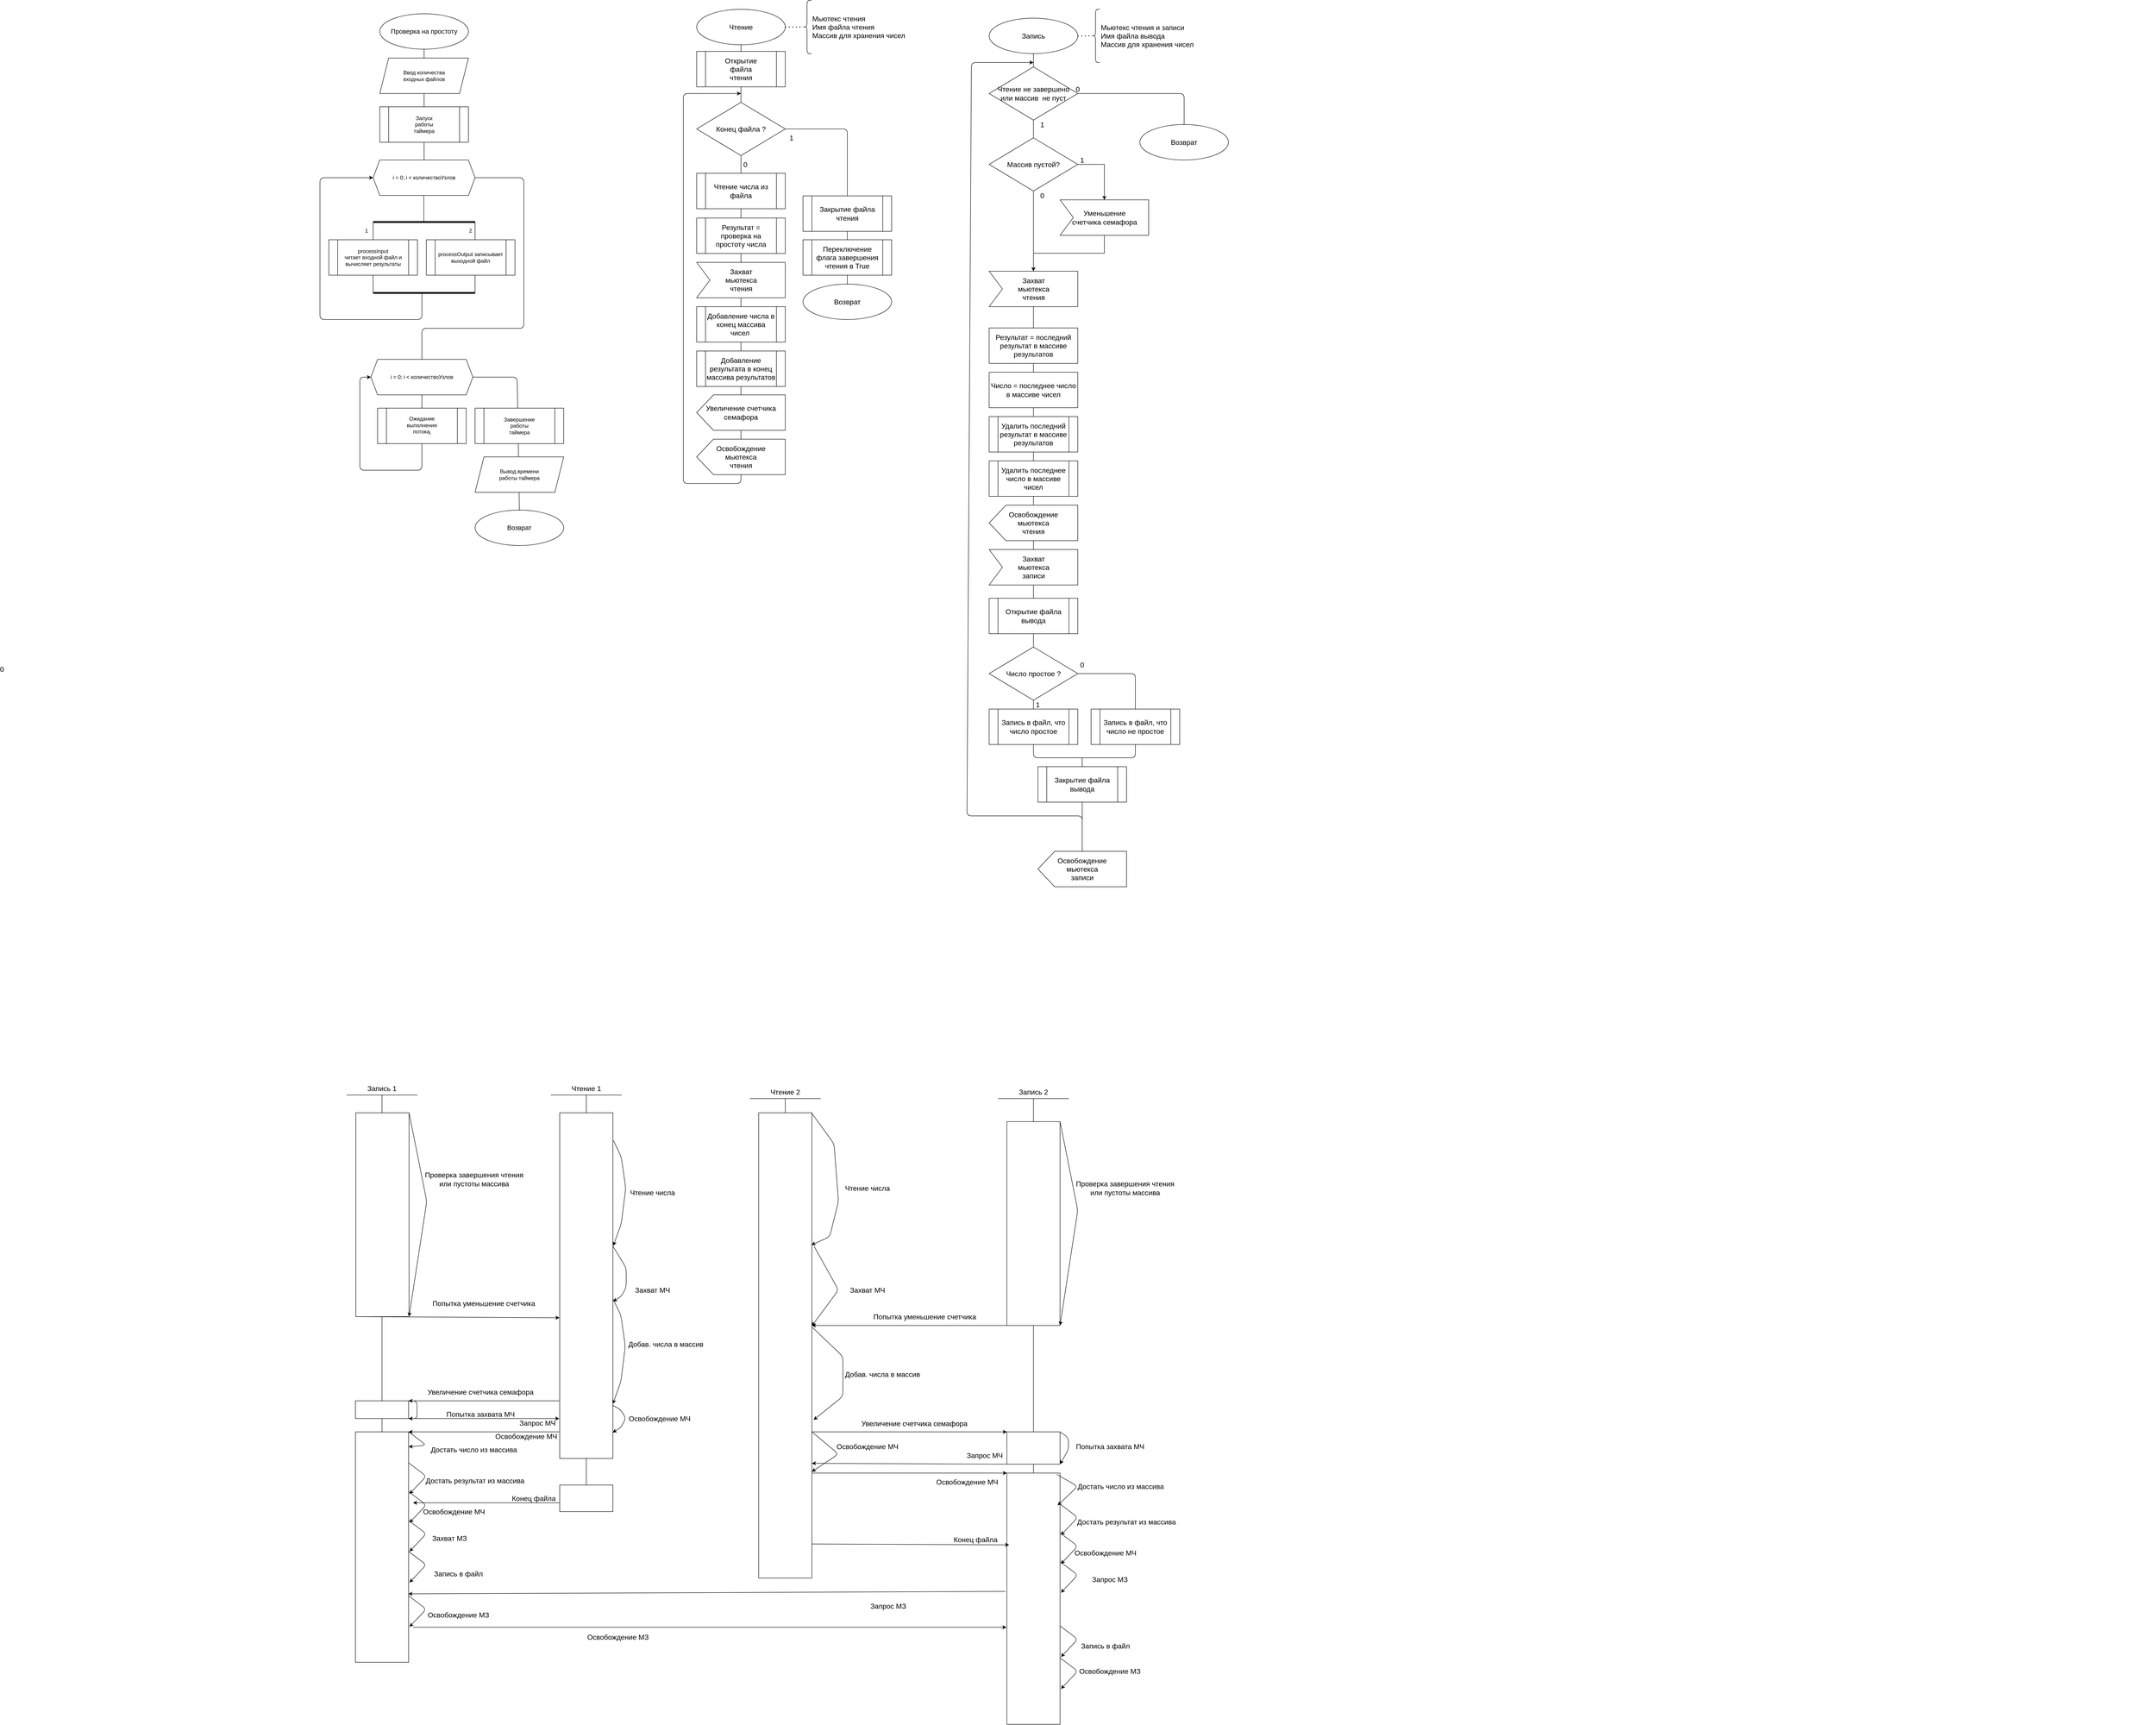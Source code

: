 <mxfile version="13.10.8" type="device"><diagram id="7dFLeUjiA9YY33CkXR7l" name="Page-1"><mxGraphModel dx="2800" dy="3120" grid="1" gridSize="10" guides="1" tooltips="1" connect="1" arrows="1" fold="1" page="1" pageScale="1" pageWidth="827" pageHeight="1169" math="0" shadow="0"><root><mxCell id="0"/><mxCell id="1" parent="0"/><mxCell id="nKnDNCn-2o-wEUtDFyB--16" value="" style="endArrow=none;html=1;entryX=0.5;entryY=1;entryDx=0;entryDy=0;" parent="1" source="nKnDNCn-2o-wEUtDFyB--11" target="pJMV0x1qbv_8ZhTKLl63-2" edge="1"><mxGeometry width="50" height="50" relative="1" as="geometry"><mxPoint x="390" y="850" as="sourcePoint"/><mxPoint x="805" y="740" as="targetPoint"/></mxGeometry></mxCell><mxCell id="pJMV0x1qbv_8ZhTKLl63-28" value="" style="endArrow=none;html=1;exitX=1;exitY=0.5;exitDx=0;exitDy=0;entryX=0.5;entryY=0;entryDx=0;entryDy=0;" parent="1" source="pJMV0x1qbv_8ZhTKLl63-19" target="pJMV0x1qbv_8ZhTKLl63-27" edge="1"><mxGeometry width="50" height="50" relative="1" as="geometry"><mxPoint x="1090" y="1330" as="sourcePoint"/><mxPoint x="1140" y="1280" as="targetPoint"/><Array as="points"><mxPoint x="1015" y="1280"/></Array></mxGeometry></mxCell><mxCell id="pJMV0x1qbv_8ZhTKLl63-23" value="" style="endArrow=classic;html=1;exitX=0.5;exitY=1;exitDx=0;exitDy=0;entryX=0;entryY=0.5;entryDx=0;entryDy=0;" parent="1" source="pJMV0x1qbv_8ZhTKLl63-19" target="pJMV0x1qbv_8ZhTKLl63-19" edge="1"><mxGeometry width="50" height="50" relative="1" as="geometry"><mxPoint x="680" y="1740" as="sourcePoint"/><mxPoint x="730" y="1690" as="targetPoint"/><Array as="points"><mxPoint x="800" y="1490"/><mxPoint x="660" y="1490"/><mxPoint x="660" y="1280"/></Array></mxGeometry></mxCell><mxCell id="pJMV0x1qbv_8ZhTKLl63-2" value="&lt;div style=&quot;text-align: left&quot;&gt;&lt;span style=&quot;font-size: 14.667px ; background-color: rgb(255 , 255 , 255)&quot;&gt;Проверка на простоту&lt;/span&gt;&lt;/div&gt;" style="ellipse;whiteSpace=wrap;html=1;" parent="1" vertex="1"><mxGeometry x="705" y="460" width="200" height="80" as="geometry"/></mxCell><mxCell id="pJMV0x1qbv_8ZhTKLl63-3" value="Ввод количества &lt;br&gt;входных файлов" style="shape=parallelogram;perimeter=parallelogramPerimeter;whiteSpace=wrap;html=1;fixedSize=1;" parent="1" vertex="1"><mxGeometry x="705" y="560" width="200" height="80" as="geometry"/></mxCell><mxCell id="pJMV0x1qbv_8ZhTKLl63-7" value="Запуск&lt;br&gt;работы&lt;br&gt;таймера" style="shape=process;whiteSpace=wrap;html=1;backgroundOutline=1;" parent="1" vertex="1"><mxGeometry x="705" y="670" width="200" height="80" as="geometry"/></mxCell><mxCell id="pJMV0x1qbv_8ZhTKLl63-18" value="" style="endArrow=none;html=1;entryX=0.5;entryY=1;entryDx=0;entryDy=0;" parent="1" edge="1"><mxGeometry width="50" height="50" relative="1" as="geometry"><mxPoint x="800" y="1240" as="sourcePoint"/><mxPoint x="800" y="1180" as="targetPoint"/></mxGeometry></mxCell><mxCell id="pJMV0x1qbv_8ZhTKLl63-19" value="i = 0; i &amp;lt; количествоУзлов" style="shape=hexagon;perimeter=hexagonPerimeter2;whiteSpace=wrap;html=1;fixedSize=1;size=15;" parent="1" vertex="1"><mxGeometry x="685" y="1240" width="230" height="80" as="geometry"/></mxCell><mxCell id="pJMV0x1qbv_8ZhTKLl63-20" value="Ожидание&lt;br&gt;выполнения&lt;br&gt;потока&lt;sub&gt;i&lt;/sub&gt;" style="shape=process;whiteSpace=wrap;html=1;backgroundOutline=1;" parent="1" vertex="1"><mxGeometry x="700" y="1350" width="200" height="80" as="geometry"/></mxCell><mxCell id="pJMV0x1qbv_8ZhTKLl63-24" value="Завершение&lt;br&gt;работы&lt;br&gt;таймера" style="shape=process;whiteSpace=wrap;html=1;backgroundOutline=1;" parent="1" vertex="1"><mxGeometry x="920" y="1350" width="200" height="80" as="geometry"/></mxCell><mxCell id="pJMV0x1qbv_8ZhTKLl63-26" value="Вывод времени&lt;br&gt;работы таймера" style="shape=parallelogram;perimeter=parallelogramPerimeter;whiteSpace=wrap;html=1;fixedSize=1;" parent="1" vertex="1"><mxGeometry x="920" y="1460" width="200" height="80" as="geometry"/></mxCell><mxCell id="pJMV0x1qbv_8ZhTKLl63-27" value="&lt;div style=&quot;text-align: left&quot;&gt;&lt;span style=&quot;font-size: 14.667px ; background-color: rgb(255 , 255 , 255)&quot;&gt;Возврат&lt;/span&gt;&lt;/div&gt;" style="ellipse;whiteSpace=wrap;html=1;" parent="1" vertex="1"><mxGeometry x="920" y="1580" width="200" height="80" as="geometry"/></mxCell><mxCell id="nKnDNCn-2o-wEUtDFyB--1" value="processOutput записывает выходной файл" style="shape=process;whiteSpace=wrap;html=1;backgroundOutline=1;" parent="1" vertex="1"><mxGeometry x="810" y="970" width="200" height="80" as="geometry"/></mxCell><mxCell id="nKnDNCn-2o-wEUtDFyB--2" value="processInput &lt;br&gt;читает входной файл и вычисляет результаты" style="shape=process;whiteSpace=wrap;html=1;backgroundOutline=1;" parent="1" vertex="1"><mxGeometry x="590" y="970" width="200" height="80" as="geometry"/></mxCell><mxCell id="nKnDNCn-2o-wEUtDFyB--3" value="" style="endArrow=none;html=1;strokeWidth=4;" parent="1" edge="1"><mxGeometry width="50" height="50" relative="1" as="geometry"><mxPoint x="690" y="930" as="sourcePoint"/><mxPoint x="920" y="930" as="targetPoint"/></mxGeometry></mxCell><mxCell id="nKnDNCn-2o-wEUtDFyB--4" value="" style="endArrow=none;html=1;strokeWidth=1;" parent="1" source="nKnDNCn-2o-wEUtDFyB--2" edge="1"><mxGeometry width="50" height="50" relative="1" as="geometry"><mxPoint x="689.66" y="920" as="sourcePoint"/><mxPoint x="690" y="930" as="targetPoint"/></mxGeometry></mxCell><mxCell id="nKnDNCn-2o-wEUtDFyB--5" value="" style="endArrow=none;html=1;strokeWidth=1;" parent="1" edge="1"><mxGeometry width="50" height="50" relative="1" as="geometry"><mxPoint x="920" y="970" as="sourcePoint"/><mxPoint x="920" y="930" as="targetPoint"/></mxGeometry></mxCell><mxCell id="nKnDNCn-2o-wEUtDFyB--6" value="" style="endArrow=none;html=1;strokeWidth=4;" parent="1" edge="1"><mxGeometry width="50" height="50" relative="1" as="geometry"><mxPoint x="690" y="1090" as="sourcePoint"/><mxPoint x="920" y="1090" as="targetPoint"/></mxGeometry></mxCell><mxCell id="nKnDNCn-2o-wEUtDFyB--7" value="" style="endArrow=none;html=1;strokeWidth=1;" parent="1" edge="1"><mxGeometry width="50" height="50" relative="1" as="geometry"><mxPoint x="690" y="1090" as="sourcePoint"/><mxPoint x="690" y="1050" as="targetPoint"/></mxGeometry></mxCell><mxCell id="nKnDNCn-2o-wEUtDFyB--8" value="" style="endArrow=none;html=1;strokeWidth=1;" parent="1" edge="1"><mxGeometry width="50" height="50" relative="1" as="geometry"><mxPoint x="920" y="1090" as="sourcePoint"/><mxPoint x="920" y="1050" as="targetPoint"/></mxGeometry></mxCell><mxCell id="nKnDNCn-2o-wEUtDFyB--9" value="1" style="text;html=1;strokeColor=none;fillColor=none;align=center;verticalAlign=middle;whiteSpace=wrap;rounded=0;" parent="1" vertex="1"><mxGeometry x="655" y="940" width="40" height="20" as="geometry"/></mxCell><mxCell id="nKnDNCn-2o-wEUtDFyB--10" value="2" style="text;html=1;strokeColor=none;fillColor=none;align=center;verticalAlign=middle;whiteSpace=wrap;rounded=0;" parent="1" vertex="1"><mxGeometry x="890" y="940" width="40" height="20" as="geometry"/></mxCell><mxCell id="nKnDNCn-2o-wEUtDFyB--11" value="i = 0; i &amp;lt; количествоУзлов" style="shape=hexagon;perimeter=hexagonPerimeter2;whiteSpace=wrap;html=1;fixedSize=1;size=15;" parent="1" vertex="1"><mxGeometry x="690" y="790" width="230" height="80" as="geometry"/></mxCell><mxCell id="nKnDNCn-2o-wEUtDFyB--12" value="" style="endArrow=classic;html=1;exitX=0.5;exitY=1;exitDx=0;exitDy=0;entryX=0;entryY=0.5;entryDx=0;entryDy=0;" parent="1" target="nKnDNCn-2o-wEUtDFyB--11" edge="1"><mxGeometry width="50" height="50" relative="1" as="geometry"><mxPoint x="800" y="1090" as="sourcePoint"/><mxPoint x="670" y="830" as="targetPoint"/><Array as="points"><mxPoint x="800" y="1150"/><mxPoint x="570" y="1150"/><mxPoint x="570" y="830"/></Array></mxGeometry></mxCell><mxCell id="nKnDNCn-2o-wEUtDFyB--13" value="" style="endArrow=none;html=1;entryX=0.5;entryY=1;entryDx=0;entryDy=0;exitX=0.5;exitY=0;exitDx=0;exitDy=0;" parent="1" edge="1"><mxGeometry width="50" height="50" relative="1" as="geometry"><mxPoint x="804.41" y="930" as="sourcePoint"/><mxPoint x="804.41" y="870" as="targetPoint"/></mxGeometry></mxCell><mxCell id="nKnDNCn-2o-wEUtDFyB--14" value="" style="endArrow=none;html=1;exitX=1;exitY=0.5;exitDx=0;exitDy=0;" parent="1" edge="1"><mxGeometry width="50" height="50" relative="1" as="geometry"><mxPoint x="920" y="830" as="sourcePoint"/><mxPoint x="800" y="1210" as="targetPoint"/><Array as="points"><mxPoint x="1030" y="830"/><mxPoint x="1030" y="1170"/><mxPoint x="800" y="1170"/></Array></mxGeometry></mxCell><mxCell id="olvvh_F1laCUjYkKYF7D-1" value="&lt;div style=&quot;text-align: left; font-size: 16px;&quot;&gt;&lt;span style=&quot;font-size: 16px; background-color: rgb(255, 255, 255);&quot;&gt;Чтение&lt;/span&gt;&lt;/div&gt;" style="ellipse;whiteSpace=wrap;html=1;fontSize=16;" parent="1" vertex="1"><mxGeometry x="1420" y="450" width="200" height="80" as="geometry"/></mxCell><mxCell id="olvvh_F1laCUjYkKYF7D-6" value="" style="endArrow=none;html=1;entryX=0.5;entryY=1;entryDx=0;entryDy=0;exitX=0.5;exitY=0;exitDx=0;exitDy=0;fontSize=16;" parent="1" target="olvvh_F1laCUjYkKYF7D-1" edge="1"><mxGeometry width="50" height="50" relative="1" as="geometry"><mxPoint x="1520" y="670.0" as="sourcePoint"/><mxPoint x="1510" y="990" as="targetPoint"/></mxGeometry></mxCell><mxCell id="olvvh_F1laCUjYkKYF7D-10" value="Конец файла ?" style="rhombus;whiteSpace=wrap;html=1;fontSize=16;" parent="1" vertex="1"><mxGeometry x="1420" y="660" width="200" height="120" as="geometry"/></mxCell><mxCell id="olvvh_F1laCUjYkKYF7D-11" value="" style="endArrow=none;html=1;entryX=0.5;entryY=1;entryDx=0;entryDy=0;exitX=0.5;exitY=0;exitDx=0;exitDy=0;fontSize=16;" parent="1" target="olvvh_F1laCUjYkKYF7D-10" edge="1"><mxGeometry width="50" height="50" relative="1" as="geometry"><mxPoint x="1520" y="921" as="sourcePoint"/><mxPoint x="1500" y="1031" as="targetPoint"/></mxGeometry></mxCell><mxCell id="olvvh_F1laCUjYkKYF7D-24" value="Захват&lt;br style=&quot;font-size: 16px;&quot;&gt;мьютекса&lt;br style=&quot;font-size: 16px;&quot;&gt;чтения" style="html=1;shadow=0;dashed=0;align=center;verticalAlign=middle;shape=mxgraph.arrows2.arrow;dy=0;dx=0;notch=30;fontSize=16;" parent="1" vertex="1"><mxGeometry x="1420" y="1021" width="200" height="80" as="geometry"/></mxCell><mxCell id="olvvh_F1laCUjYkKYF7D-25" value="Добавление числа в конец массива чисел&amp;nbsp;" style="shape=process;whiteSpace=wrap;html=1;backgroundOutline=1;fontSize=16;" parent="1" vertex="1"><mxGeometry x="1420" y="1121" width="200" height="80" as="geometry"/></mxCell><mxCell id="olvvh_F1laCUjYkKYF7D-26" value="Добавление результата в конец массива результатов" style="shape=process;whiteSpace=wrap;html=1;backgroundOutline=1;fontSize=16;" parent="1" vertex="1"><mxGeometry x="1420" y="1221" width="200" height="80" as="geometry"/></mxCell><mxCell id="olvvh_F1laCUjYkKYF7D-27" value="" style="endArrow=none;html=1;entryX=0.5;entryY=1;entryDx=0;entryDy=0;exitX=0;exitY=0;exitDx=100;exitDy=0;exitPerimeter=0;fontSize=16;" parent="1" source="olvvh_F1laCUjYkKYF7D-24" edge="1"><mxGeometry width="50" height="50" relative="1" as="geometry"><mxPoint x="1400" y="1411" as="sourcePoint"/><mxPoint x="1520" y="1001" as="targetPoint"/></mxGeometry></mxCell><mxCell id="olvvh_F1laCUjYkKYF7D-28" value="" style="endArrow=none;html=1;entryX=0;entryY=0;entryDx=100;entryDy=80;entryPerimeter=0;exitX=0.5;exitY=0;exitDx=0;exitDy=0;fontSize=16;" parent="1" source="olvvh_F1laCUjYkKYF7D-25" target="olvvh_F1laCUjYkKYF7D-24" edge="1"><mxGeometry width="50" height="50" relative="1" as="geometry"><mxPoint x="1130" y="1161" as="sourcePoint"/><mxPoint x="1180" y="1111" as="targetPoint"/></mxGeometry></mxCell><mxCell id="olvvh_F1laCUjYkKYF7D-29" value="" style="endArrow=none;html=1;entryX=0.5;entryY=1;entryDx=0;entryDy=0;exitX=0.5;exitY=0;exitDx=0;exitDy=0;fontSize=16;" parent="1" source="olvvh_F1laCUjYkKYF7D-26" target="olvvh_F1laCUjYkKYF7D-25" edge="1"><mxGeometry width="50" height="50" relative="1" as="geometry"><mxPoint x="1160" y="1211" as="sourcePoint"/><mxPoint x="1210" y="1161" as="targetPoint"/></mxGeometry></mxCell><mxCell id="olvvh_F1laCUjYkKYF7D-31" value="" style="endArrow=none;html=1;entryX=0.5;entryY=1;entryDx=0;entryDy=0;fontSize=16;" parent="1" source="olvvh_F1laCUjYkKYF7D-30" target="olvvh_F1laCUjYkKYF7D-26" edge="1"><mxGeometry width="50" height="50" relative="1" as="geometry"><mxPoint x="1260" y="1381" as="sourcePoint"/><mxPoint x="1310" y="1331" as="targetPoint"/></mxGeometry></mxCell><mxCell id="olvvh_F1laCUjYkKYF7D-32" value="" style="endArrow=classic;html=1;exitX=0;exitY=0.5;exitDx=0;exitDy=0;fontSize=16;" parent="1" source="olvvh_F1laCUjYkKYF7D-30" edge="1"><mxGeometry width="50" height="50" relative="1" as="geometry"><mxPoint x="1240" y="1211" as="sourcePoint"/><mxPoint x="1520" y="640" as="targetPoint"/><Array as="points"><mxPoint x="1520" y="1520"/><mxPoint x="1390" y="1520"/><mxPoint x="1390" y="640"/></Array></mxGeometry></mxCell><mxCell id="olvvh_F1laCUjYkKYF7D-33" value="" style="endArrow=none;html=1;exitX=1;exitY=0.5;exitDx=0;exitDy=0;entryX=0.5;entryY=0;entryDx=0;entryDy=0;fontSize=16;" parent="1" source="olvvh_F1laCUjYkKYF7D-10" edge="1"><mxGeometry width="50" height="50" relative="1" as="geometry"><mxPoint x="1720" y="931" as="sourcePoint"/><mxPoint x="1760" y="921" as="targetPoint"/><Array as="points"><mxPoint x="1760" y="720"/><mxPoint x="1760" y="841"/></Array></mxGeometry></mxCell><mxCell id="olvvh_F1laCUjYkKYF7D-35" value="" style="endArrow=none;html=1;entryX=0.5;entryY=1;entryDx=0;entryDy=0;exitX=0.5;exitY=0;exitDx=0;exitDy=0;fontSize=16;" parent="1" source="olvvh_F1laCUjYkKYF7D-36" target="olvvh_F1laCUjYkKYF7D-122" edge="1"><mxGeometry width="50" height="50" relative="1" as="geometry"><mxPoint x="1730" y="1071" as="sourcePoint"/><mxPoint x="1760" y="1001" as="targetPoint"/></mxGeometry></mxCell><mxCell id="olvvh_F1laCUjYkKYF7D-36" value="&lt;div style=&quot;text-align: left; font-size: 16px;&quot;&gt;&lt;span style=&quot;font-size: 16px; background-color: rgb(255, 255, 255);&quot;&gt;Возврат&lt;/span&gt;&lt;/div&gt;" style="ellipse;whiteSpace=wrap;html=1;fontSize=16;" parent="1" vertex="1"><mxGeometry x="1660" y="1070" width="200" height="80" as="geometry"/></mxCell><mxCell id="olvvh_F1laCUjYkKYF7D-37" value="&lt;div style=&quot;text-align: left; font-size: 16px;&quot;&gt;&lt;span style=&quot;font-size: 16px; background-color: rgb(255, 255, 255);&quot;&gt;Запись&lt;/span&gt;&lt;/div&gt;" style="ellipse;whiteSpace=wrap;html=1;fontSize=16;" parent="1" vertex="1"><mxGeometry x="2080" y="470" width="200" height="80" as="geometry"/></mxCell><mxCell id="olvvh_F1laCUjYkKYF7D-38" value="" style="endArrow=none;html=1;entryX=0.5;entryY=1;entryDx=0;entryDy=0;exitX=0.5;exitY=0;exitDx=0;exitDy=0;fontSize=16;" parent="1" source="olvvh_F1laCUjYkKYF7D-39" target="olvvh_F1laCUjYkKYF7D-37" edge="1"><mxGeometry width="50" height="50" relative="1" as="geometry"><mxPoint x="2110" y="720" as="sourcePoint"/><mxPoint x="2160" y="670" as="targetPoint"/></mxGeometry></mxCell><mxCell id="olvvh_F1laCUjYkKYF7D-39" value="Чтение не завершено &lt;br&gt;или массив&amp;nbsp; не пуст" style="rhombus;whiteSpace=wrap;html=1;fontSize=16;" parent="1" vertex="1"><mxGeometry x="2080" y="580" width="200" height="120" as="geometry"/></mxCell><mxCell id="olvvh_F1laCUjYkKYF7D-40" value="" style="endArrow=none;html=1;entryX=0.5;entryY=1;entryDx=0;entryDy=0;exitX=0;exitY=0;exitDx=100;exitDy=0;fontSize=16;exitPerimeter=0;" parent="1" source="4Va6H5L7l4mq7fAqiFGS-1" target="olvvh_F1laCUjYkKYF7D-39" edge="1"><mxGeometry width="50" height="50" relative="1" as="geometry"><mxPoint x="2180" y="720" as="sourcePoint"/><mxPoint x="2250" y="770" as="targetPoint"/></mxGeometry></mxCell><mxCell id="olvvh_F1laCUjYkKYF7D-43" value="Захват&lt;br style=&quot;font-size: 16px&quot;&gt;мьютекса&lt;br&gt;чтения" style="html=1;shadow=0;dashed=0;align=center;verticalAlign=middle;shape=mxgraph.arrows2.arrow;dy=0;dx=0;notch=30;fontSize=16;" parent="1" vertex="1"><mxGeometry x="2080" y="1041" width="200" height="80" as="geometry"/></mxCell><mxCell id="olvvh_F1laCUjYkKYF7D-44" value="Результат = последний результат в массиве результатов" style="rounded=0;whiteSpace=wrap;html=1;fontSize=16;" parent="1" vertex="1"><mxGeometry x="2080" y="1169" width="200" height="80" as="geometry"/></mxCell><mxCell id="olvvh_F1laCUjYkKYF7D-45" value="Число = последнее число в массиве чисел" style="rounded=0;whiteSpace=wrap;html=1;fontSize=16;" parent="1" vertex="1"><mxGeometry x="2080" y="1269" width="200" height="80" as="geometry"/></mxCell><mxCell id="olvvh_F1laCUjYkKYF7D-49" value="Захват&lt;br style=&quot;font-size: 16px&quot;&gt;мьютекса&lt;br&gt;записи" style="html=1;shadow=0;dashed=0;align=center;verticalAlign=middle;shape=mxgraph.arrows2.arrow;dy=0;dx=0;notch=30;fontSize=16;" parent="1" vertex="1"><mxGeometry x="2080" y="1669" width="200" height="80" as="geometry"/></mxCell><mxCell id="olvvh_F1laCUjYkKYF7D-54" value="" style="endArrow=none;html=1;entryX=0;entryY=0;entryDx=100;entryDy=80;entryPerimeter=0;fontSize=16;" parent="1" target="olvvh_F1laCUjYkKYF7D-49" edge="1"><mxGeometry width="50" height="50" relative="1" as="geometry"><mxPoint x="2180" y="1779" as="sourcePoint"/><mxPoint x="1880" y="1789" as="targetPoint"/></mxGeometry></mxCell><mxCell id="olvvh_F1laCUjYkKYF7D-56" value="Число простое ?" style="rhombus;whiteSpace=wrap;html=1;fontSize=16;" parent="1" vertex="1"><mxGeometry x="2080" y="1889" width="200" height="120" as="geometry"/></mxCell><mxCell id="olvvh_F1laCUjYkKYF7D-57" value="" style="endArrow=none;html=1;entryX=0.5;entryY=1;entryDx=0;entryDy=0;exitX=0.5;exitY=0;exitDx=0;exitDy=0;fontSize=16;" parent="1" target="olvvh_F1laCUjYkKYF7D-56" edge="1"><mxGeometry width="50" height="50" relative="1" as="geometry"><mxPoint x="2180" y="2029" as="sourcePoint"/><mxPoint x="2090" y="2099" as="targetPoint"/></mxGeometry></mxCell><mxCell id="olvvh_F1laCUjYkKYF7D-61" value="" style="endArrow=none;html=1;exitX=1;exitY=0.5;exitDx=0;exitDy=0;entryX=0.5;entryY=0;entryDx=0;entryDy=0;fontSize=16;" parent="1" source="olvvh_F1laCUjYkKYF7D-56" edge="1"><mxGeometry width="50" height="50" relative="1" as="geometry"><mxPoint x="2340" y="1969" as="sourcePoint"/><mxPoint x="2410" y="2029" as="targetPoint"/><Array as="points"><mxPoint x="2410" y="1949"/></Array></mxGeometry></mxCell><mxCell id="olvvh_F1laCUjYkKYF7D-63" value="" style="endArrow=none;html=1;exitX=0.5;exitY=1;exitDx=0;exitDy=0;entryX=0.5;entryY=1;entryDx=0;entryDy=0;fontSize=16;" parent="1" edge="1"><mxGeometry width="50" height="50" relative="1" as="geometry"><mxPoint x="2180" y="2109" as="sourcePoint"/><mxPoint x="2410" y="2109" as="targetPoint"/><Array as="points"><mxPoint x="2180" y="2139"/><mxPoint x="2410" y="2139"/></Array></mxGeometry></mxCell><mxCell id="olvvh_F1laCUjYkKYF7D-64" value="" style="endArrow=none;html=1;exitX=0.5;exitY=0;exitDx=0;exitDy=0;fontSize=16;" parent="1" source="olvvh_F1laCUjYkKYF7D-66" edge="1"><mxGeometry width="50" height="50" relative="1" as="geometry"><mxPoint x="2290" y="2169" as="sourcePoint"/><mxPoint x="2290" y="2139" as="targetPoint"/></mxGeometry></mxCell><mxCell id="olvvh_F1laCUjYkKYF7D-66" value="Закрытие файла&lt;br&gt;вывода" style="shape=process;whiteSpace=wrap;html=1;backgroundOutline=1;fontSize=16;" parent="1" vertex="1"><mxGeometry x="2190" y="2159" width="200" height="80" as="geometry"/></mxCell><mxCell id="olvvh_F1laCUjYkKYF7D-68" value="" style="endArrow=none;html=1;entryX=0.5;entryY=1;entryDx=0;entryDy=0;fontSize=16;" parent="1" target="olvvh_F1laCUjYkKYF7D-66" edge="1"><mxGeometry width="50" height="50" relative="1" as="geometry"><mxPoint x="2290" y="2290" as="sourcePoint"/><mxPoint x="2070" y="2309" as="targetPoint"/></mxGeometry></mxCell><mxCell id="olvvh_F1laCUjYkKYF7D-69" value="" style="endArrow=none;html=1;entryX=0;entryY=0;entryDx=100;entryDy=80;entryPerimeter=0;fontSize=16;" parent="1" source="olvvh_F1laCUjYkKYF7D-44" target="olvvh_F1laCUjYkKYF7D-43" edge="1"><mxGeometry width="50" height="50" relative="1" as="geometry"><mxPoint x="1950" y="1270" as="sourcePoint"/><mxPoint x="2000" y="1220" as="targetPoint"/></mxGeometry></mxCell><mxCell id="olvvh_F1laCUjYkKYF7D-70" value="" style="endArrow=none;html=1;entryX=0.5;entryY=1;entryDx=0;entryDy=0;fontSize=16;" parent="1" source="olvvh_F1laCUjYkKYF7D-45" target="olvvh_F1laCUjYkKYF7D-44" edge="1"><mxGeometry width="50" height="50" relative="1" as="geometry"><mxPoint x="1940" y="1349" as="sourcePoint"/><mxPoint x="1990" y="1299" as="targetPoint"/></mxGeometry></mxCell><mxCell id="olvvh_F1laCUjYkKYF7D-71" value="" style="endArrow=none;html=1;entryX=0.5;entryY=1;entryDx=0;entryDy=0;fontSize=16;" parent="1" target="olvvh_F1laCUjYkKYF7D-45" edge="1"><mxGeometry width="50" height="50" relative="1" as="geometry"><mxPoint x="2180" y="1369" as="sourcePoint"/><mxPoint x="1970" y="1459" as="targetPoint"/></mxGeometry></mxCell><mxCell id="olvvh_F1laCUjYkKYF7D-72" value="" style="endArrow=none;html=1;entryX=0.5;entryY=1;entryDx=0;entryDy=0;fontSize=16;" parent="1" edge="1"><mxGeometry width="50" height="50" relative="1" as="geometry"><mxPoint x="2180" y="1469" as="sourcePoint"/><mxPoint x="2180" y="1449" as="targetPoint"/></mxGeometry></mxCell><mxCell id="olvvh_F1laCUjYkKYF7D-73" value="" style="endArrow=none;html=1;entryX=0.5;entryY=1;entryDx=0;entryDy=0;exitX=1;exitY=0.5;exitDx=0;exitDy=0;fontSize=16;" parent="1" edge="1"><mxGeometry width="50" height="50" relative="1" as="geometry"><mxPoint x="2180" y="1569" as="sourcePoint"/><mxPoint x="2180" y="1549" as="targetPoint"/></mxGeometry></mxCell><mxCell id="olvvh_F1laCUjYkKYF7D-74" value="" style="endArrow=none;html=1;entryX=0;entryY=0.5;entryDx=0;entryDy=0;fontSize=16;" parent="1" source="olvvh_F1laCUjYkKYF7D-49" edge="1"><mxGeometry width="50" height="50" relative="1" as="geometry"><mxPoint x="1900" y="1749" as="sourcePoint"/><mxPoint x="2180" y="1649" as="targetPoint"/></mxGeometry></mxCell><mxCell id="olvvh_F1laCUjYkKYF7D-75" value="" style="endArrow=classic;html=1;exitX=1;exitY=0.5;exitDx=0;exitDy=0;fontSize=16;" parent="1" source="olvvh_F1laCUjYkKYF7D-113" edge="1"><mxGeometry width="50" height="50" relative="1" as="geometry"><mxPoint x="2550" y="2170" as="sourcePoint"/><mxPoint x="2180" y="570" as="targetPoint"/><Array as="points"><mxPoint x="2290" y="2270"/><mxPoint x="2110" y="2270"/><mxPoint x="2030" y="2270"/><mxPoint x="2040" y="570"/></Array></mxGeometry></mxCell><mxCell id="olvvh_F1laCUjYkKYF7D-78" value="" style="endArrow=none;html=1;exitX=1;exitY=0.5;exitDx=0;exitDy=0;entryX=0.5;entryY=0;entryDx=0;entryDy=0;fontSize=16;" parent="1" source="olvvh_F1laCUjYkKYF7D-39" target="olvvh_F1laCUjYkKYF7D-79" edge="1"><mxGeometry width="50" height="50" relative="1" as="geometry"><mxPoint x="2460" y="710" as="sourcePoint"/><mxPoint x="2520" y="720" as="targetPoint"/><Array as="points"><mxPoint x="2520" y="640"/></Array></mxGeometry></mxCell><mxCell id="olvvh_F1laCUjYkKYF7D-79" value="&lt;div style=&quot;text-align: left; font-size: 16px;&quot;&gt;&lt;span style=&quot;font-size: 16px; background-color: rgb(255, 255, 255);&quot;&gt;Возврат&lt;/span&gt;&lt;/div&gt;" style="ellipse;whiteSpace=wrap;html=1;fontSize=16;" parent="1" vertex="1"><mxGeometry x="2420" y="710" width="200" height="80" as="geometry"/></mxCell><mxCell id="olvvh_F1laCUjYkKYF7D-82" value="0" style="text;html=1;strokeColor=none;fillColor=none;align=center;verticalAlign=middle;whiteSpace=wrap;rounded=0;fontSize=16;" parent="1" vertex="1"><mxGeometry x="1510" y="790" width="40" height="20" as="geometry"/></mxCell><mxCell id="olvvh_F1laCUjYkKYF7D-83" value="1" style="text;html=1;strokeColor=none;fillColor=none;align=center;verticalAlign=middle;whiteSpace=wrap;rounded=0;fontSize=16;" parent="1" vertex="1"><mxGeometry x="1614" y="730" width="40" height="20" as="geometry"/></mxCell><mxCell id="olvvh_F1laCUjYkKYF7D-84" value="" style="endArrow=none;dashed=1;html=1;dashPattern=1 3;strokeWidth=2;exitX=1;exitY=0.5;exitDx=0;exitDy=0;fontSize=16;" parent="1" source="olvvh_F1laCUjYkKYF7D-1" target="olvvh_F1laCUjYkKYF7D-85" edge="1"><mxGeometry width="50" height="50" relative="1" as="geometry"><mxPoint x="1650" y="650" as="sourcePoint"/><mxPoint x="1660" y="610" as="targetPoint"/></mxGeometry></mxCell><mxCell id="olvvh_F1laCUjYkKYF7D-85" value="" style="shape=curlyBracket;whiteSpace=wrap;html=1;rounded=1;fontSize=16;" parent="1" vertex="1"><mxGeometry x="1659" y="430" width="20" height="120" as="geometry"/></mxCell><mxCell id="olvvh_F1laCUjYkKYF7D-86" value="" style="endArrow=none;dashed=1;html=1;dashPattern=1 3;strokeWidth=2;exitX=1;exitY=0.5;exitDx=0;exitDy=0;fontSize=16;" parent="1" target="olvvh_F1laCUjYkKYF7D-87" edge="1"><mxGeometry width="50" height="50" relative="1" as="geometry"><mxPoint x="2280" y="510" as="sourcePoint"/><mxPoint x="2320" y="510" as="targetPoint"/></mxGeometry></mxCell><mxCell id="olvvh_F1laCUjYkKYF7D-87" value="" style="shape=curlyBracket;whiteSpace=wrap;html=1;rounded=1;fontSize=16;" parent="1" vertex="1"><mxGeometry x="2310" y="450" width="20" height="120" as="geometry"/></mxCell><mxCell id="olvvh_F1laCUjYkKYF7D-88" value="Мьютекс чтения&lt;br&gt;Имя файла чтения&lt;br&gt;Массив для хранения чисел" style="text;html=1;strokeColor=none;fillColor=none;align=left;verticalAlign=middle;whiteSpace=wrap;rounded=0;fontSize=16;" parent="1" vertex="1"><mxGeometry x="1679" y="440" width="230" height="100" as="geometry"/></mxCell><mxCell id="olvvh_F1laCUjYkKYF7D-89" value="1" style="text;html=1;strokeColor=none;fillColor=none;align=center;verticalAlign=middle;whiteSpace=wrap;rounded=0;fontSize=16;" parent="1" vertex="1"><mxGeometry x="2180" y="700" width="40" height="20" as="geometry"/></mxCell><mxCell id="olvvh_F1laCUjYkKYF7D-90" value="1" style="text;html=1;strokeColor=none;fillColor=none;align=center;verticalAlign=middle;whiteSpace=wrap;rounded=0;fontSize=16;" parent="1" vertex="1"><mxGeometry x="2270" y="780" width="40" height="20" as="geometry"/></mxCell><mxCell id="olvvh_F1laCUjYkKYF7D-92" value="0" style="text;html=1;strokeColor=none;fillColor=none;align=center;verticalAlign=middle;whiteSpace=wrap;rounded=0;fontSize=16;" parent="1" vertex="1"><mxGeometry x="2260" y="620" width="40" height="20" as="geometry"/></mxCell><mxCell id="olvvh_F1laCUjYkKYF7D-95" value="0&lt;span style=&quot;color: rgba(0, 0, 0, 0); font-family: monospace; font-size: 16px;&quot;&gt;%3CmxGraphModel%3E%3Croot%3E%3CmxCell%20id%3D%220%22%2F%3E%3CmxCell%20id%3D%221%22%20parent%3D%220%22%2F%3E%3CmxCell%20id%3D%222%22%20value%3D%221%22%20style%3D%22text%3Bhtml%3D1%3BstrokeColor%3Dnone%3BfillColor%3Dnone%3Balign%3Dcenter%3BverticalAlign%3Dmiddle%3BwhiteSpace%3Dwrap%3Brounded%3D0%3B%22%20vertex%3D%221%22%20parent%3D%221%22%3E%3CmxGeometry%20x%3D%222170%22%20y%3D%221690%22%20width%3D%2240%22%20height%3D%2220%22%20as%3D%22geometry%22%2F%3E%3C%2FmxCell%3E%3C%2Froot%3E%3C%2FmxGraphModel%3E&lt;/span&gt;" style="text;html=1;strokeColor=none;fillColor=none;align=center;verticalAlign=middle;whiteSpace=wrap;rounded=0;fontSize=16;" parent="1" vertex="1"><mxGeometry x="2260" y="1929" width="40" height="20" as="geometry"/></mxCell><mxCell id="olvvh_F1laCUjYkKYF7D-97" value="1" style="text;html=1;strokeColor=none;fillColor=none;align=center;verticalAlign=middle;whiteSpace=wrap;rounded=0;fontSize=16;" parent="1" vertex="1"><mxGeometry x="2170" y="2009" width="40" height="20" as="geometry"/></mxCell><mxCell id="olvvh_F1laCUjYkKYF7D-98" value="" style="endArrow=none;html=1;fontSize=16;" parent="1" edge="1"><mxGeometry width="50" height="50" relative="1" as="geometry"><mxPoint x="630" y="2900" as="sourcePoint"/><mxPoint x="790" y="2900" as="targetPoint"/></mxGeometry></mxCell><mxCell id="olvvh_F1laCUjYkKYF7D-99" value="" style="endArrow=none;html=1;fontSize=16;exitX=0.5;exitY=0;exitDx=0;exitDy=0;" parent="1" edge="1"><mxGeometry width="50" height="50" relative="1" as="geometry"><mxPoint x="710.0" y="2940" as="sourcePoint"/><mxPoint x="710" y="2900" as="targetPoint"/></mxGeometry></mxCell><mxCell id="olvvh_F1laCUjYkKYF7D-102" value="Запись 1" style="text;html=1;strokeColor=none;fillColor=none;align=center;verticalAlign=middle;whiteSpace=wrap;rounded=0;fontSize=16;" parent="1" vertex="1"><mxGeometry x="630" y="2870" width="160" height="30" as="geometry"/></mxCell><mxCell id="olvvh_F1laCUjYkKYF7D-104" value="Результат = проверка на простоту числа" style="shape=process;whiteSpace=wrap;html=1;backgroundOutline=1;fontSize=16;" parent="1" vertex="1"><mxGeometry x="1420" y="921" width="200" height="80" as="geometry"/></mxCell><mxCell id="olvvh_F1laCUjYkKYF7D-30" value="Освобождение&lt;br style=&quot;font-size: 16px;&quot;&gt;мьютекса&lt;br style=&quot;font-size: 16px;&quot;&gt;чтения" style="shape=offPageConnector;whiteSpace=wrap;html=1;size=0.19;rotation=90;fontSize=16;horizontal=0;" parent="1" vertex="1"><mxGeometry x="1480" y="1360" width="80" height="200" as="geometry"/></mxCell><mxCell id="olvvh_F1laCUjYkKYF7D-108" value="Удалить последний результат в массиве результатов" style="shape=process;whiteSpace=wrap;html=1;backgroundOutline=1;fontSize=16;" parent="1" vertex="1"><mxGeometry x="2080" y="1369" width="200" height="80" as="geometry"/></mxCell><mxCell id="olvvh_F1laCUjYkKYF7D-109" value="Удалить последнее число в массиве чисел" style="shape=process;whiteSpace=wrap;html=1;backgroundOutline=1;fontSize=16;" parent="1" vertex="1"><mxGeometry x="2080" y="1469" width="200" height="80" as="geometry"/></mxCell><mxCell id="olvvh_F1laCUjYkKYF7D-110" value="Освобождение&lt;br style=&quot;font-size: 16px&quot;&gt;мьютекса&lt;br&gt;чтения" style="shape=offPageConnector;whiteSpace=wrap;html=1;size=0.19;rotation=90;fontSize=16;horizontal=0;" parent="1" vertex="1"><mxGeometry x="2140" y="1509" width="80" height="200" as="geometry"/></mxCell><mxCell id="olvvh_F1laCUjYkKYF7D-111" value="Запись в файл, что&lt;br&gt;число простое" style="shape=process;whiteSpace=wrap;html=1;backgroundOutline=1;fontSize=16;" parent="1" vertex="1"><mxGeometry x="2080" y="2029" width="200" height="80" as="geometry"/></mxCell><mxCell id="olvvh_F1laCUjYkKYF7D-112" value="&lt;span&gt;Запись в файл, что&lt;/span&gt;&lt;br&gt;&lt;span&gt;число не простое&lt;/span&gt;" style="shape=process;whiteSpace=wrap;html=1;backgroundOutline=1;fontSize=16;" parent="1" vertex="1"><mxGeometry x="2310" y="2029" width="200" height="80" as="geometry"/></mxCell><mxCell id="olvvh_F1laCUjYkKYF7D-113" value="Освобождение&lt;br style=&quot;font-size: 16px&quot;&gt;мьютекса&lt;br&gt;записи" style="shape=offPageConnector;whiteSpace=wrap;html=1;size=0.19;rotation=90;fontSize=16;horizontal=0;" parent="1" vertex="1"><mxGeometry x="2250" y="2290" width="80" height="200" as="geometry"/></mxCell><mxCell id="olvvh_F1laCUjYkKYF7D-115" value="Переключение флага завершения чтения в True" style="shape=process;whiteSpace=wrap;html=1;backgroundOutline=1;fontSize=16;" parent="1" vertex="1"><mxGeometry x="1660" y="970" width="200" height="80" as="geometry"/></mxCell><mxCell id="olvvh_F1laCUjYkKYF7D-116" value="Открытие файла&lt;br&gt;вывода" style="shape=process;whiteSpace=wrap;html=1;backgroundOutline=1;fontSize=16;" parent="1" vertex="1"><mxGeometry x="2080" y="1779" width="200" height="80" as="geometry"/></mxCell><mxCell id="olvvh_F1laCUjYkKYF7D-117" value="" style="endArrow=none;html=1;fontSize=16;entryX=0.5;entryY=1;entryDx=0;entryDy=0;" parent="1" source="olvvh_F1laCUjYkKYF7D-56" target="olvvh_F1laCUjYkKYF7D-116" edge="1"><mxGeometry width="50" height="50" relative="1" as="geometry"><mxPoint x="1710" y="2019" as="sourcePoint"/><mxPoint x="1760" y="1969" as="targetPoint"/></mxGeometry></mxCell><mxCell id="olvvh_F1laCUjYkKYF7D-118" value="Мьютекс чтения и записи&lt;br&gt;Имя файла вывода&lt;br&gt;Массив для хранения чисел" style="text;html=1;strokeColor=none;fillColor=none;align=left;verticalAlign=middle;whiteSpace=wrap;rounded=0;fontSize=16;" parent="1" vertex="1"><mxGeometry x="2330" y="460" width="230" height="100" as="geometry"/></mxCell><mxCell id="olvvh_F1laCUjYkKYF7D-119" value="0" style="text;html=1;strokeColor=none;fillColor=none;align=center;verticalAlign=middle;whiteSpace=wrap;rounded=0;fontSize=16;" parent="1" vertex="1"><mxGeometry x="2270" y="1919" width="40" height="20" as="geometry"/></mxCell><mxCell id="olvvh_F1laCUjYkKYF7D-120" value="Открытие&lt;br&gt;файла&lt;br&gt;чтения" style="shape=process;whiteSpace=wrap;html=1;backgroundOutline=1;fontSize=16;" parent="1" vertex="1"><mxGeometry x="1420" y="545" width="200" height="80" as="geometry"/></mxCell><mxCell id="olvvh_F1laCUjYkKYF7D-121" value="" style="endArrow=none;html=1;fontSize=16;entryX=0.5;entryY=1;entryDx=0;entryDy=0;" parent="1" source="olvvh_F1laCUjYkKYF7D-10" target="olvvh_F1laCUjYkKYF7D-120" edge="1"><mxGeometry width="50" height="50" relative="1" as="geometry"><mxPoint x="1280" y="850" as="sourcePoint"/><mxPoint x="1330" y="800" as="targetPoint"/></mxGeometry></mxCell><mxCell id="olvvh_F1laCUjYkKYF7D-122" value="Закрытие файла&lt;br&gt;чтения" style="shape=process;whiteSpace=wrap;html=1;backgroundOutline=1;fontSize=16;" parent="1" vertex="1"><mxGeometry x="1660" y="871" width="200" height="80" as="geometry"/></mxCell><mxCell id="olvvh_F1laCUjYkKYF7D-126" value="" style="endArrow=none;html=1;fontSize=16;" parent="1" edge="1"><mxGeometry width="50" height="50" relative="1" as="geometry"><mxPoint x="1091" y="2900" as="sourcePoint"/><mxPoint x="1251" y="2900" as="targetPoint"/></mxGeometry></mxCell><mxCell id="olvvh_F1laCUjYkKYF7D-127" value="" style="endArrow=none;html=1;fontSize=16;exitX=0.5;exitY=0;exitDx=0;exitDy=0;" parent="1" source="olvvh_F1laCUjYkKYF7D-128" edge="1"><mxGeometry width="50" height="50" relative="1" as="geometry"><mxPoint x="1171" y="2940" as="sourcePoint"/><mxPoint x="1171" y="2900" as="targetPoint"/></mxGeometry></mxCell><mxCell id="olvvh_F1laCUjYkKYF7D-128" value="" style="rounded=0;whiteSpace=wrap;html=1;fontSize=16;" parent="1" vertex="1"><mxGeometry x="1111" y="2940" width="120" height="780" as="geometry"/></mxCell><mxCell id="olvvh_F1laCUjYkKYF7D-130" value="Чтение 1" style="text;html=1;strokeColor=none;fillColor=none;align=center;verticalAlign=middle;whiteSpace=wrap;rounded=0;fontSize=16;" parent="1" vertex="1"><mxGeometry x="1091" y="2870" width="160" height="30" as="geometry"/></mxCell><mxCell id="olvvh_F1laCUjYkKYF7D-131" value="" style="endArrow=classic;html=1;fontSize=16;exitX=1.01;exitY=0.08;exitDx=0;exitDy=0;exitPerimeter=0;" parent="1" source="olvvh_F1laCUjYkKYF7D-128" edge="1"><mxGeometry width="50" height="50" relative="1" as="geometry"><mxPoint x="1280" y="3150" as="sourcePoint"/><mxPoint x="1232" y="3240" as="targetPoint"/><Array as="points"><mxPoint x="1250" y="3040"/><mxPoint x="1260" y="3110"/><mxPoint x="1250" y="3190"/></Array></mxGeometry></mxCell><mxCell id="olvvh_F1laCUjYkKYF7D-133" value="" style="endArrow=classic;html=1;fontSize=16;exitX=1;exitY=0.386;exitDx=0;exitDy=0;entryX=1.004;entryY=0.078;entryDx=0;entryDy=0;entryPerimeter=0;exitPerimeter=0;" parent="1" source="olvvh_F1laCUjYkKYF7D-128" edge="1"><mxGeometry width="50" height="50" relative="1" as="geometry"><mxPoint x="1231.0" y="3304.19" as="sourcePoint"/><mxPoint x="1231.48" y="3365.81" as="targetPoint"/><Array as="points"><mxPoint x="1261" y="3290"/><mxPoint x="1261" y="3334.19"/><mxPoint x="1250" y="3354.19"/></Array></mxGeometry></mxCell><mxCell id="olvvh_F1laCUjYkKYF7D-134" value="" style="endArrow=classic;html=1;fontSize=16;exitX=1.01;exitY=0.08;exitDx=0;exitDy=0;exitPerimeter=0;" parent="1" edge="1"><mxGeometry width="50" height="50" relative="1" as="geometry"><mxPoint x="1231.2" y="3360.0" as="sourcePoint"/><mxPoint x="1231" y="3596.8" as="targetPoint"/><Array as="points"><mxPoint x="1249" y="3396.8"/><mxPoint x="1259" y="3466.8"/><mxPoint x="1249" y="3546.8"/></Array></mxGeometry></mxCell><mxCell id="olvvh_F1laCUjYkKYF7D-136" value="" style="endArrow=classic;html=1;fontSize=16;exitX=1;exitY=0;exitDx=0;exitDy=0;entryX=1.004;entryY=0.078;entryDx=0;entryDy=0;entryPerimeter=0;" parent="1" edge="1"><mxGeometry width="50" height="50" relative="1" as="geometry"><mxPoint x="1230.0" y="3600.0" as="sourcePoint"/><mxPoint x="1230.48" y="3661.62" as="targetPoint"/><Array as="points"><mxPoint x="1249" y="3610"/><mxPoint x="1260" y="3630"/><mxPoint x="1249" y="3650"/></Array></mxGeometry></mxCell><mxCell id="olvvh_F1laCUjYkKYF7D-137" value="" style="endArrow=none;html=1;fontSize=16;entryX=0.5;entryY=1;entryDx=0;entryDy=0;" parent="1" target="olvvh_F1laCUjYkKYF7D-128" edge="1"><mxGeometry width="50" height="50" relative="1" as="geometry"><mxPoint x="1171" y="3780" as="sourcePoint"/><mxPoint x="1120" y="3820" as="targetPoint"/></mxGeometry></mxCell><mxCell id="olvvh_F1laCUjYkKYF7D-138" value="" style="rounded=0;whiteSpace=wrap;html=1;fontSize=16;" parent="1" vertex="1"><mxGeometry x="1111" y="3780" width="120" height="60" as="geometry"/></mxCell><mxCell id="olvvh_F1laCUjYkKYF7D-140" value="" style="endArrow=none;html=1;fontSize=16;entryX=0.5;entryY=1;entryDx=0;entryDy=0;exitX=0.5;exitY=0;exitDx=0;exitDy=0;" parent="1" source="olvvh_F1laCUjYkKYF7D-141" edge="1"><mxGeometry width="50" height="50" relative="1" as="geometry"><mxPoint x="720" y="3580" as="sourcePoint"/><mxPoint x="710.0" y="3000" as="targetPoint"/></mxGeometry></mxCell><mxCell id="olvvh_F1laCUjYkKYF7D-141" value="" style="rounded=0;whiteSpace=wrap;html=1;fontSize=16;" parent="1" vertex="1"><mxGeometry x="650" y="3660" width="120" height="520" as="geometry"/></mxCell><mxCell id="olvvh_F1laCUjYkKYF7D-142" value="" style="rounded=0;whiteSpace=wrap;html=1;fontSize=16;" parent="1" vertex="1"><mxGeometry x="650" y="3590" width="120" height="40" as="geometry"/></mxCell><mxCell id="olvvh_F1laCUjYkKYF7D-143" value="" style="endArrow=classic;html=1;fontSize=16;exitX=1;exitY=0;exitDx=0;exitDy=0;entryX=1;entryY=1;entryDx=0;entryDy=0;" parent="1" target="olvvh_F1laCUjYkKYF7D-142" edge="1"><mxGeometry width="50" height="50" relative="1" as="geometry"><mxPoint x="770" y="3590" as="sourcePoint"/><mxPoint x="770.48" y="3651.62" as="targetPoint"/><Array as="points"><mxPoint x="789" y="3590"/><mxPoint x="789" y="3630"/></Array></mxGeometry></mxCell><mxCell id="olvvh_F1laCUjYkKYF7D-144" value="" style="endArrow=classic;html=1;fontSize=16;entryX=1;entryY=0;entryDx=0;entryDy=0;" parent="1" target="olvvh_F1laCUjYkKYF7D-142" edge="1"><mxGeometry width="50" height="50" relative="1" as="geometry"><mxPoint x="1110" y="3590" as="sourcePoint"/><mxPoint x="1060" y="3630" as="targetPoint"/></mxGeometry></mxCell><mxCell id="olvvh_F1laCUjYkKYF7D-145" value="" style="endArrow=classic;html=1;fontSize=16;exitX=1;exitY=1;exitDx=0;exitDy=0;" parent="1" source="olvvh_F1laCUjYkKYF7D-142" edge="1"><mxGeometry width="50" height="50" relative="1" as="geometry"><mxPoint x="940" y="3750" as="sourcePoint"/><mxPoint x="1110" y="3630" as="targetPoint"/></mxGeometry></mxCell><mxCell id="olvvh_F1laCUjYkKYF7D-146" value="" style="endArrow=classic;html=1;fontSize=16;entryX=1;entryY=0;entryDx=0;entryDy=0;" parent="1" target="olvvh_F1laCUjYkKYF7D-141" edge="1"><mxGeometry width="50" height="50" relative="1" as="geometry"><mxPoint x="1110" y="3660" as="sourcePoint"/><mxPoint x="890" y="3760" as="targetPoint"/></mxGeometry></mxCell><mxCell id="olvvh_F1laCUjYkKYF7D-147" value="" style="endArrow=classic;html=1;fontSize=16;exitX=1;exitY=0;exitDx=0;exitDy=0;entryX=1;entryY=0.065;entryDx=0;entryDy=0;entryPerimeter=0;" parent="1" source="olvvh_F1laCUjYkKYF7D-141" target="olvvh_F1laCUjYkKYF7D-141" edge="1"><mxGeometry width="50" height="50" relative="1" as="geometry"><mxPoint x="880" y="3860" as="sourcePoint"/><mxPoint x="772" y="3740" as="targetPoint"/><Array as="points"><mxPoint x="810" y="3690"/></Array></mxGeometry></mxCell><mxCell id="olvvh_F1laCUjYkKYF7D-152" value="" style="endArrow=classic;html=1;fontSize=16;" parent="1" edge="1"><mxGeometry width="50" height="50" relative="1" as="geometry"><mxPoint x="1110" y="3820" as="sourcePoint"/><mxPoint x="780" y="3820" as="targetPoint"/></mxGeometry></mxCell><mxCell id="olvvh_F1laCUjYkKYF7D-154" value="" style="endArrow=classic;html=1;fontSize=16;exitX=1;exitY=0;exitDx=0;exitDy=0;entryX=1.017;entryY=0.206;entryDx=0;entryDy=0;entryPerimeter=0;" parent="1" edge="1"><mxGeometry width="50" height="50" relative="1" as="geometry"><mxPoint x="770" y="3730.0" as="sourcePoint"/><mxPoint x="772.04" y="3800.04" as="targetPoint"/><Array as="points"><mxPoint x="810" y="3760"/></Array></mxGeometry></mxCell><mxCell id="olvvh_F1laCUjYkKYF7D-155" value="" style="endArrow=classic;html=1;fontSize=16;exitX=1;exitY=0;exitDx=0;exitDy=0;entryX=1.017;entryY=0.206;entryDx=0;entryDy=0;entryPerimeter=0;" parent="1" edge="1"><mxGeometry width="50" height="50" relative="1" as="geometry"><mxPoint x="770" y="3794.98" as="sourcePoint"/><mxPoint x="772.04" y="3865.02" as="targetPoint"/><Array as="points"><mxPoint x="810" y="3824.98"/></Array></mxGeometry></mxCell><mxCell id="olvvh_F1laCUjYkKYF7D-156" value="" style="endArrow=classic;html=1;fontSize=16;exitX=1;exitY=0;exitDx=0;exitDy=0;entryX=1.017;entryY=0.206;entryDx=0;entryDy=0;entryPerimeter=0;" parent="1" edge="1"><mxGeometry width="50" height="50" relative="1" as="geometry"><mxPoint x="770" y="3860.0" as="sourcePoint"/><mxPoint x="772.04" y="3930.04" as="targetPoint"/><Array as="points"><mxPoint x="810" y="3890"/></Array></mxGeometry></mxCell><mxCell id="olvvh_F1laCUjYkKYF7D-157" value="" style="endArrow=classic;html=1;fontSize=16;exitX=1;exitY=0;exitDx=0;exitDy=0;entryX=1.017;entryY=0.206;entryDx=0;entryDy=0;entryPerimeter=0;" parent="1" edge="1"><mxGeometry width="50" height="50" relative="1" as="geometry"><mxPoint x="770" y="3929.96" as="sourcePoint"/><mxPoint x="772.04" y="4000.0" as="targetPoint"/><Array as="points"><mxPoint x="810" y="3959.96"/></Array></mxGeometry></mxCell><mxCell id="olvvh_F1laCUjYkKYF7D-159" value="Увеличение счетчика семафора" style="text;html=1;strokeColor=none;fillColor=none;align=center;verticalAlign=middle;whiteSpace=wrap;rounded=0;fontSize=16;" parent="1" vertex="1"><mxGeometry x="810" y="3560" width="245" height="20" as="geometry"/></mxCell><mxCell id="olvvh_F1laCUjYkKYF7D-160" value="Попытка захвата МЧ" style="text;html=1;strokeColor=none;fillColor=none;align=center;verticalAlign=middle;whiteSpace=wrap;rounded=0;fontSize=16;" parent="1" vertex="1"><mxGeometry x="810" y="3610" width="245" height="20" as="geometry"/></mxCell><mxCell id="olvvh_F1laCUjYkKYF7D-161" value="Запрос МЧ" style="text;html=1;strokeColor=none;fillColor=none;align=center;verticalAlign=middle;whiteSpace=wrap;rounded=0;fontSize=16;" parent="1" vertex="1"><mxGeometry x="1011" y="3630" width="100" height="20" as="geometry"/></mxCell><mxCell id="olvvh_F1laCUjYkKYF7D-162" value="Освобождение МЧ" style="text;html=1;strokeColor=none;fillColor=none;align=center;verticalAlign=middle;whiteSpace=wrap;rounded=0;fontSize=16;" parent="1" vertex="1"><mxGeometry x="960" y="3660" width="151" height="20" as="geometry"/></mxCell><mxCell id="olvvh_F1laCUjYkKYF7D-163" value="Достать число из массива" style="text;html=1;strokeColor=none;fillColor=none;align=center;verticalAlign=middle;whiteSpace=wrap;rounded=0;fontSize=16;" parent="1" vertex="1"><mxGeometry x="805" y="3690" width="225" height="20" as="geometry"/></mxCell><mxCell id="olvvh_F1laCUjYkKYF7D-164" value="Достать результат из массива" style="text;html=1;strokeColor=none;fillColor=none;align=center;verticalAlign=middle;whiteSpace=wrap;rounded=0;fontSize=16;" parent="1" vertex="1"><mxGeometry x="770" y="3760" width="300" height="20" as="geometry"/></mxCell><mxCell id="olvvh_F1laCUjYkKYF7D-165" value="Конец файла" style="text;html=1;strokeColor=none;fillColor=none;align=center;verticalAlign=middle;whiteSpace=wrap;rounded=0;fontSize=16;" parent="1" vertex="1"><mxGeometry x="940" y="3800" width="225" height="20" as="geometry"/></mxCell><mxCell id="olvvh_F1laCUjYkKYF7D-166" value="Освобождение МЧ" style="text;html=1;strokeColor=none;fillColor=none;align=center;verticalAlign=middle;whiteSpace=wrap;rounded=0;fontSize=16;" parent="1" vertex="1"><mxGeometry x="760" y="3830" width="225" height="20" as="geometry"/></mxCell><mxCell id="olvvh_F1laCUjYkKYF7D-167" value="Захват МЗ" style="text;html=1;strokeColor=none;fillColor=none;align=center;verticalAlign=middle;whiteSpace=wrap;rounded=0;fontSize=16;" parent="1" vertex="1"><mxGeometry x="750" y="3890" width="225" height="20" as="geometry"/></mxCell><mxCell id="olvvh_F1laCUjYkKYF7D-168" value="Запись в файл" style="text;html=1;strokeColor=none;fillColor=none;align=center;verticalAlign=middle;whiteSpace=wrap;rounded=0;fontSize=16;" parent="1" vertex="1"><mxGeometry x="770" y="3970" width="225" height="20" as="geometry"/></mxCell><mxCell id="olvvh_F1laCUjYkKYF7D-170" value="Чтение числа" style="text;html=1;strokeColor=none;fillColor=none;align=center;verticalAlign=middle;whiteSpace=wrap;rounded=0;fontSize=16;" parent="1" vertex="1"><mxGeometry x="1231" y="3110" width="179" height="20" as="geometry"/></mxCell><mxCell id="olvvh_F1laCUjYkKYF7D-172" value="Захват МЧ" style="text;html=1;strokeColor=none;fillColor=none;align=center;verticalAlign=middle;whiteSpace=wrap;rounded=0;fontSize=16;" parent="1" vertex="1"><mxGeometry x="1231" y="3330" width="179" height="20" as="geometry"/></mxCell><mxCell id="olvvh_F1laCUjYkKYF7D-173" value="Добав. числа в массив" style="text;html=1;strokeColor=none;fillColor=none;align=center;verticalAlign=middle;whiteSpace=wrap;rounded=0;fontSize=16;" parent="1" vertex="1"><mxGeometry x="1261" y="3452" width="179" height="20" as="geometry"/></mxCell><mxCell id="olvvh_F1laCUjYkKYF7D-174" value="Освобождение МЧ" style="text;html=1;strokeColor=none;fillColor=none;align=center;verticalAlign=middle;whiteSpace=wrap;rounded=0;fontSize=16;" parent="1" vertex="1"><mxGeometry x="1261" y="3620" width="151" height="20" as="geometry"/></mxCell><mxCell id="olvvh_F1laCUjYkKYF7D-177" value="" style="endArrow=none;html=1;fontSize=16;" parent="1" edge="1"><mxGeometry width="50" height="50" relative="1" as="geometry"><mxPoint x="1540" y="2908" as="sourcePoint"/><mxPoint x="1700" y="2908" as="targetPoint"/></mxGeometry></mxCell><mxCell id="olvvh_F1laCUjYkKYF7D-178" value="" style="endArrow=none;html=1;fontSize=16;" parent="1" edge="1"><mxGeometry width="50" height="50" relative="1" as="geometry"><mxPoint x="1620" y="3010" as="sourcePoint"/><mxPoint x="1620" y="2908" as="targetPoint"/></mxGeometry></mxCell><mxCell id="olvvh_F1laCUjYkKYF7D-181" value="Чтение 2" style="text;html=1;strokeColor=none;fillColor=none;align=center;verticalAlign=middle;whiteSpace=wrap;rounded=0;fontSize=16;" parent="1" vertex="1"><mxGeometry x="1540" y="2878" width="160" height="30" as="geometry"/></mxCell><mxCell id="olvvh_F1laCUjYkKYF7D-200" value="" style="endArrow=none;html=1;fontSize=16;entryX=0.5;entryY=1;entryDx=0;entryDy=0;exitX=0.5;exitY=0;exitDx=0;exitDy=0;" parent="1" source="olvvh_F1laCUjYkKYF7D-202" edge="1"><mxGeometry width="50" height="50" relative="1" as="geometry"><mxPoint x="1620" y="3230" as="sourcePoint"/><mxPoint x="1620" y="3000" as="targetPoint"/></mxGeometry></mxCell><mxCell id="olvvh_F1laCUjYkKYF7D-202" value="" style="rounded=0;whiteSpace=wrap;html=1;fontSize=16;" parent="1" vertex="1"><mxGeometry x="1560" y="2940" width="120" height="1050" as="geometry"/></mxCell><mxCell id="olvvh_F1laCUjYkKYF7D-206" value="" style="endArrow=classic;html=1;fontSize=16;entryX=0.992;entryY=0.284;entryDx=0;entryDy=0;entryPerimeter=0;" parent="1" target="olvvh_F1laCUjYkKYF7D-202" edge="1"><mxGeometry width="50" height="50" relative="1" as="geometry"><mxPoint x="1679" y="2940" as="sourcePoint"/><mxPoint x="1700" y="3350" as="targetPoint"/><Array as="points"><mxPoint x="1730" y="3010"/><mxPoint x="1740" y="3140"/><mxPoint x="1720" y="3220"/></Array></mxGeometry></mxCell><mxCell id="olvvh_F1laCUjYkKYF7D-208" value="" style="endArrow=classic;html=1;fontSize=16;exitX=1.042;exitY=0.287;exitDx=0;exitDy=0;exitPerimeter=0;entryX=1;entryY=0.458;entryDx=0;entryDy=0;entryPerimeter=0;" parent="1" source="olvvh_F1laCUjYkKYF7D-202" target="olvvh_F1laCUjYkKYF7D-202" edge="1"><mxGeometry width="50" height="50" relative="1" as="geometry"><mxPoint x="1680" y="3462.5" as="sourcePoint"/><mxPoint x="1680" y="3552.5" as="targetPoint"/><Array as="points"><mxPoint x="1740" y="3340"/></Array></mxGeometry></mxCell><mxCell id="olvvh_F1laCUjYkKYF7D-209" value="" style="endArrow=classic;html=1;fontSize=16;exitX=1.008;exitY=0.461;exitDx=0;exitDy=0;exitPerimeter=0;entryX=1.033;entryY=0.66;entryDx=0;entryDy=0;entryPerimeter=0;" parent="1" source="olvvh_F1laCUjYkKYF7D-202" target="olvvh_F1laCUjYkKYF7D-202" edge="1"><mxGeometry width="50" height="50" relative="1" as="geometry"><mxPoint x="1670" y="3550" as="sourcePoint"/><mxPoint x="1680" y="3750" as="targetPoint"/><Array as="points"><mxPoint x="1750" y="3490"/><mxPoint x="1750" y="3580"/></Array></mxGeometry></mxCell><mxCell id="olvvh_F1laCUjYkKYF7D-210" value="" style="endArrow=classic;html=1;fontSize=16;" parent="1" edge="1"><mxGeometry width="50" height="50" relative="1" as="geometry"><mxPoint x="1680" y="3660" as="sourcePoint"/><mxPoint x="1680" y="3750" as="targetPoint"/><Array as="points"><mxPoint x="1740" y="3710"/></Array></mxGeometry></mxCell><mxCell id="olvvh_F1laCUjYkKYF7D-215" value="" style="endArrow=none;html=1;fontSize=16;" parent="1" edge="1"><mxGeometry width="50" height="50" relative="1" as="geometry"><mxPoint x="2100" y="2908" as="sourcePoint"/><mxPoint x="2260" y="2908" as="targetPoint"/></mxGeometry></mxCell><mxCell id="olvvh_F1laCUjYkKYF7D-216" value="" style="endArrow=none;html=1;fontSize=16;exitX=0.5;exitY=0;exitDx=0;exitDy=0;" parent="1" source="olvvh_F1laCUjYkKYF7D-217" edge="1"><mxGeometry width="50" height="50" relative="1" as="geometry"><mxPoint x="2180" y="2948" as="sourcePoint"/><mxPoint x="2180" y="2908" as="targetPoint"/></mxGeometry></mxCell><mxCell id="olvvh_F1laCUjYkKYF7D-217" value="" style="rounded=0;whiteSpace=wrap;html=1;fontSize=16;" parent="1" vertex="1"><mxGeometry x="2120" y="2960" width="120" height="460" as="geometry"/></mxCell><mxCell id="olvvh_F1laCUjYkKYF7D-218" value="" style="endArrow=classic;html=1;fontSize=16;exitX=1;exitY=0;exitDx=0;exitDy=0;entryX=1;entryY=1;entryDx=0;entryDy=0;" parent="1" source="olvvh_F1laCUjYkKYF7D-217" target="olvvh_F1laCUjYkKYF7D-217" edge="1"><mxGeometry width="50" height="50" relative="1" as="geometry"><mxPoint x="1840" y="3158" as="sourcePoint"/><mxPoint x="2270" y="3008" as="targetPoint"/><Array as="points"><mxPoint x="2280" y="3160"/></Array></mxGeometry></mxCell><mxCell id="olvvh_F1laCUjYkKYF7D-219" value="Запись 2" style="text;html=1;strokeColor=none;fillColor=none;align=center;verticalAlign=middle;whiteSpace=wrap;rounded=0;fontSize=16;" parent="1" vertex="1"><mxGeometry x="2100" y="2878" width="160" height="30" as="geometry"/></mxCell><mxCell id="olvvh_F1laCUjYkKYF7D-220" value="" style="endArrow=none;html=1;fontSize=16;entryX=0.5;entryY=1;entryDx=0;entryDy=0;exitX=0.5;exitY=0;exitDx=0;exitDy=0;" parent="1" source="olvvh_F1laCUjYkKYF7D-221" target="olvvh_F1laCUjYkKYF7D-217" edge="1"><mxGeometry width="50" height="50" relative="1" as="geometry"><mxPoint x="2190" y="3588" as="sourcePoint"/><mxPoint x="2120" y="3348" as="targetPoint"/></mxGeometry></mxCell><mxCell id="olvvh_F1laCUjYkKYF7D-221" value="" style="rounded=0;whiteSpace=wrap;html=1;fontSize=16;" parent="1" vertex="1"><mxGeometry x="2120" y="3753" width="120" height="567" as="geometry"/></mxCell><mxCell id="olvvh_F1laCUjYkKYF7D-222" value="" style="rounded=0;whiteSpace=wrap;html=1;fontSize=16;" parent="1" vertex="1"><mxGeometry x="2120" y="3660" width="120" height="73" as="geometry"/></mxCell><mxCell id="olvvh_F1laCUjYkKYF7D-223" value="" style="endArrow=classic;html=1;fontSize=16;exitX=1;exitY=0;exitDx=0;exitDy=0;entryX=1;entryY=1;entryDx=0;entryDy=0;" parent="1" target="olvvh_F1laCUjYkKYF7D-222" edge="1"><mxGeometry width="50" height="50" relative="1" as="geometry"><mxPoint x="2240" y="3660" as="sourcePoint"/><mxPoint x="2240.48" y="3721.62" as="targetPoint"/><Array as="points"><mxPoint x="2259" y="3673"/><mxPoint x="2259" y="3700"/></Array></mxGeometry></mxCell><mxCell id="olvvh_F1laCUjYkKYF7D-224" value="" style="endArrow=classic;html=1;fontSize=16;exitX=1;exitY=0;exitDx=0;exitDy=0;entryX=1.017;entryY=0.206;entryDx=0;entryDy=0;entryPerimeter=0;" parent="1" edge="1"><mxGeometry width="50" height="50" relative="1" as="geometry"><mxPoint x="2232.5" y="3756" as="sourcePoint"/><mxPoint x="2234.54" y="3826.04" as="targetPoint"/><Array as="points"><mxPoint x="2280" y="3783"/></Array></mxGeometry></mxCell><mxCell id="olvvh_F1laCUjYkKYF7D-225" value="" style="endArrow=classic;html=1;fontSize=16;exitX=1;exitY=0;exitDx=0;exitDy=0;entryX=1.017;entryY=0.206;entryDx=0;entryDy=0;entryPerimeter=0;" parent="1" edge="1"><mxGeometry width="50" height="50" relative="1" as="geometry"><mxPoint x="2240" y="3823" as="sourcePoint"/><mxPoint x="2242.04" y="3893.04" as="targetPoint"/><Array as="points"><mxPoint x="2280" y="3853"/></Array></mxGeometry></mxCell><mxCell id="olvvh_F1laCUjYkKYF7D-226" value="" style="endArrow=classic;html=1;fontSize=16;exitX=1;exitY=0;exitDx=0;exitDy=0;entryX=1.017;entryY=0.206;entryDx=0;entryDy=0;entryPerimeter=0;" parent="1" edge="1"><mxGeometry width="50" height="50" relative="1" as="geometry"><mxPoint x="2240" y="3887.98" as="sourcePoint"/><mxPoint x="2242.04" y="3958.02" as="targetPoint"/><Array as="points"><mxPoint x="2280" y="3917.98"/></Array></mxGeometry></mxCell><mxCell id="olvvh_F1laCUjYkKYF7D-227" value="" style="endArrow=classic;html=1;fontSize=16;exitX=1;exitY=0;exitDx=0;exitDy=0;entryX=1.017;entryY=0.206;entryDx=0;entryDy=0;entryPerimeter=0;" parent="1" edge="1"><mxGeometry width="50" height="50" relative="1" as="geometry"><mxPoint x="2240" y="3953" as="sourcePoint"/><mxPoint x="2242.04" y="4023.04" as="targetPoint"/><Array as="points"><mxPoint x="2280" y="3983"/></Array></mxGeometry></mxCell><mxCell id="olvvh_F1laCUjYkKYF7D-228" value="" style="endArrow=classic;html=1;fontSize=16;exitX=1;exitY=0;exitDx=0;exitDy=0;entryX=1.017;entryY=0.206;entryDx=0;entryDy=0;entryPerimeter=0;" parent="1" edge="1"><mxGeometry width="50" height="50" relative="1" as="geometry"><mxPoint x="2240" y="4170.0" as="sourcePoint"/><mxPoint x="2242.04" y="4240.04" as="targetPoint"/><Array as="points"><mxPoint x="2280" y="4200"/></Array></mxGeometry></mxCell><mxCell id="olvvh_F1laCUjYkKYF7D-229" value="Достать результат из массива" style="text;html=1;strokeColor=none;fillColor=none;align=center;verticalAlign=middle;whiteSpace=wrap;rounded=0;fontSize=16;" parent="1" vertex="1"><mxGeometry x="2240" y="3853" width="300" height="20" as="geometry"/></mxCell><mxCell id="olvvh_F1laCUjYkKYF7D-230" value="Освобождение МЧ" style="text;html=1;strokeColor=none;fillColor=none;align=center;verticalAlign=middle;whiteSpace=wrap;rounded=0;fontSize=16;" parent="1" vertex="1"><mxGeometry x="2230" y="3923" width="225" height="20" as="geometry"/></mxCell><mxCell id="olvvh_F1laCUjYkKYF7D-232" value="" style="endArrow=classic;html=1;fontSize=16;entryX=0;entryY=0;entryDx=0;entryDy=0;" parent="1" target="olvvh_F1laCUjYkKYF7D-222" edge="1"><mxGeometry width="50" height="50" relative="1" as="geometry"><mxPoint x="1680" y="3660" as="sourcePoint"/><mxPoint x="1960" y="3723" as="targetPoint"/></mxGeometry></mxCell><mxCell id="olvvh_F1laCUjYkKYF7D-233" value="" style="endArrow=classic;html=1;fontSize=16;exitX=0;exitY=1;exitDx=0;exitDy=0;" parent="1" source="olvvh_F1laCUjYkKYF7D-222" edge="1"><mxGeometry width="50" height="50" relative="1" as="geometry"><mxPoint x="1820" y="3873" as="sourcePoint"/><mxPoint x="1680" y="3731" as="targetPoint"/></mxGeometry></mxCell><mxCell id="olvvh_F1laCUjYkKYF7D-234" value="" style="endArrow=classic;html=1;fontSize=16;" parent="1" edge="1"><mxGeometry width="50" height="50" relative="1" as="geometry"><mxPoint x="1681" y="3753" as="sourcePoint"/><mxPoint x="2120" y="3753" as="targetPoint"/></mxGeometry></mxCell><mxCell id="olvvh_F1laCUjYkKYF7D-235" value="" style="endArrow=classic;html=1;fontSize=16;exitX=1;exitY=1;exitDx=0;exitDy=0;entryX=0.922;entryY=1.1;entryDx=0;entryDy=0;entryPerimeter=0;" parent="1" target="olvvh_F1laCUjYkKYF7D-252" edge="1"><mxGeometry width="50" height="50" relative="1" as="geometry"><mxPoint x="1680" y="3913" as="sourcePoint"/><mxPoint x="2116" y="3913" as="targetPoint"/></mxGeometry></mxCell><mxCell id="olvvh_F1laCUjYkKYF7D-241" value="Чтение числа" style="text;html=1;strokeColor=none;fillColor=none;align=center;verticalAlign=middle;whiteSpace=wrap;rounded=0;fontSize=16;" parent="1" vertex="1"><mxGeometry x="1716" y="3100" width="179" height="20" as="geometry"/></mxCell><mxCell id="olvvh_F1laCUjYkKYF7D-243" value="Захват МЧ" style="text;html=1;strokeColor=none;fillColor=none;align=center;verticalAlign=middle;whiteSpace=wrap;rounded=0;fontSize=16;" parent="1" vertex="1"><mxGeometry x="1715.5" y="3330" width="179" height="20" as="geometry"/></mxCell><mxCell id="olvvh_F1laCUjYkKYF7D-244" value="Добав. числа в массив" style="text;html=1;strokeColor=none;fillColor=none;align=center;verticalAlign=middle;whiteSpace=wrap;rounded=0;fontSize=16;" parent="1" vertex="1"><mxGeometry x="1750" y="3520" width="179" height="20" as="geometry"/></mxCell><mxCell id="olvvh_F1laCUjYkKYF7D-246" value="Освобождение МЧ" style="text;html=1;strokeColor=none;fillColor=none;align=center;verticalAlign=middle;whiteSpace=wrap;rounded=0;fontSize=16;" parent="1" vertex="1"><mxGeometry x="1730" y="3683" width="151" height="20" as="geometry"/></mxCell><mxCell id="olvvh_F1laCUjYkKYF7D-248" value="Запрос МЧ" style="text;html=1;strokeColor=none;fillColor=none;align=center;verticalAlign=middle;whiteSpace=wrap;rounded=0;fontSize=16;" parent="1" vertex="1"><mxGeometry x="2020" y="3703" width="100" height="20" as="geometry"/></mxCell><mxCell id="olvvh_F1laCUjYkKYF7D-249" value="Освобождение МЧ" style="text;html=1;strokeColor=none;fillColor=none;align=center;verticalAlign=middle;whiteSpace=wrap;rounded=0;fontSize=16;" parent="1" vertex="1"><mxGeometry x="1941" y="3763" width="179" height="20" as="geometry"/></mxCell><mxCell id="olvvh_F1laCUjYkKYF7D-252" value="Конец файла" style="text;html=1;strokeColor=none;fillColor=none;align=center;verticalAlign=middle;whiteSpace=wrap;rounded=0;fontSize=16;" parent="1" vertex="1"><mxGeometry x="1960" y="3893" width="179" height="20" as="geometry"/></mxCell><mxCell id="olvvh_F1laCUjYkKYF7D-253" value="Попытка уменьшение счетчика&amp;nbsp;" style="text;html=1;strokeColor=none;fillColor=none;align=center;verticalAlign=middle;whiteSpace=wrap;rounded=0;fontSize=16;" parent="1" vertex="1"><mxGeometry x="1800" y="3390" width="274" height="20" as="geometry"/></mxCell><mxCell id="olvvh_F1laCUjYkKYF7D-254" value="Попытка захвата МЧ" style="text;html=1;strokeColor=none;fillColor=none;align=center;verticalAlign=middle;whiteSpace=wrap;rounded=0;fontSize=16;" parent="1" vertex="1"><mxGeometry x="2215.5" y="3683" width="274" height="20" as="geometry"/></mxCell><mxCell id="olvvh_F1laCUjYkKYF7D-255" value="Достать число из массива" style="text;html=1;strokeColor=none;fillColor=none;align=center;verticalAlign=middle;whiteSpace=wrap;rounded=0;fontSize=16;" parent="1" vertex="1"><mxGeometry x="2240" y="3773" width="274" height="20" as="geometry"/></mxCell><mxCell id="oqH3m5BQ5gP23-EfOd2M-4" value="" style="endArrow=classic;html=1;fontSize=16;exitX=1;exitY=0;exitDx=0;exitDy=0;entryX=1.017;entryY=0.206;entryDx=0;entryDy=0;entryPerimeter=0;" parent="1" edge="1"><mxGeometry width="50" height="50" relative="1" as="geometry"><mxPoint x="2240" y="4097.98" as="sourcePoint"/><mxPoint x="2242.04" y="4168.02" as="targetPoint"/><Array as="points"><mxPoint x="2280" y="4127.98"/></Array></mxGeometry></mxCell><mxCell id="oqH3m5BQ5gP23-EfOd2M-5" value="Запись в файл" style="text;html=1;strokeColor=none;fillColor=none;align=center;verticalAlign=middle;whiteSpace=wrap;rounded=0;fontSize=16;" parent="1" vertex="1"><mxGeometry x="2230" y="4133" width="225" height="20" as="geometry"/></mxCell><mxCell id="oqH3m5BQ5gP23-EfOd2M-6" value="Запрос МЗ" style="text;html=1;strokeColor=none;fillColor=none;align=center;verticalAlign=middle;whiteSpace=wrap;rounded=0;fontSize=16;" parent="1" vertex="1"><mxGeometry x="2240" y="3983" width="225" height="20" as="geometry"/></mxCell><mxCell id="oqH3m5BQ5gP23-EfOd2M-36" value="" style="endArrow=classic;html=1;exitX=-0.028;exitY=0.471;exitDx=0;exitDy=0;exitPerimeter=0;entryX=0.996;entryY=0.703;entryDx=0;entryDy=0;entryPerimeter=0;" parent="1" source="olvvh_F1laCUjYkKYF7D-221" target="olvvh_F1laCUjYkKYF7D-141" edge="1"><mxGeometry width="50" height="50" relative="1" as="geometry"><mxPoint x="1910" y="4090" as="sourcePoint"/><mxPoint x="780" y="4130" as="targetPoint"/></mxGeometry></mxCell><mxCell id="oqH3m5BQ5gP23-EfOd2M-37" value="Запрос МЗ" style="text;html=1;strokeColor=none;fillColor=none;align=center;verticalAlign=middle;whiteSpace=wrap;rounded=0;fontSize=16;" parent="1" vertex="1"><mxGeometry x="1740" y="4043" width="225" height="20" as="geometry"/></mxCell><mxCell id="oqH3m5BQ5gP23-EfOd2M-41" value="" style="endArrow=classic;html=1;fontSize=16;exitX=1;exitY=0;exitDx=0;exitDy=0;entryX=1.017;entryY=0.206;entryDx=0;entryDy=0;entryPerimeter=0;" parent="1" edge="1"><mxGeometry width="50" height="50" relative="1" as="geometry"><mxPoint x="770" y="4030.0" as="sourcePoint"/><mxPoint x="772.04" y="4100.04" as="targetPoint"/><Array as="points"><mxPoint x="810" y="4060"/></Array></mxGeometry></mxCell><mxCell id="oqH3m5BQ5gP23-EfOd2M-42" value="Освобождение МЗ" style="text;html=1;strokeColor=none;fillColor=none;align=center;verticalAlign=middle;whiteSpace=wrap;rounded=0;fontSize=16;" parent="1" vertex="1"><mxGeometry x="770" y="4063" width="225" height="20" as="geometry"/></mxCell><mxCell id="oqH3m5BQ5gP23-EfOd2M-43" value="" style="endArrow=classic;html=1;" parent="1" edge="1"><mxGeometry width="50" height="50" relative="1" as="geometry"><mxPoint x="780" y="4101" as="sourcePoint"/><mxPoint x="2119" y="4101" as="targetPoint"/></mxGeometry></mxCell><mxCell id="oqH3m5BQ5gP23-EfOd2M-44" value="Освобождение МЗ" style="text;html=1;strokeColor=none;fillColor=none;align=center;verticalAlign=middle;whiteSpace=wrap;rounded=0;fontSize=16;" parent="1" vertex="1"><mxGeometry x="1130" y="4113" width="225" height="20" as="geometry"/></mxCell><mxCell id="oqH3m5BQ5gP23-EfOd2M-46" value="Освобождение МЗ" style="text;html=1;strokeColor=none;fillColor=none;align=center;verticalAlign=middle;whiteSpace=wrap;rounded=0;fontSize=16;" parent="1" vertex="1"><mxGeometry x="2240" y="4190" width="225" height="20" as="geometry"/></mxCell><mxCell id="7mfKfYTF8qSsTNFZWtBj-2" value="Чтение числа из файла" style="shape=process;whiteSpace=wrap;html=1;backgroundOutline=1;fontSize=16;" parent="1" vertex="1"><mxGeometry x="1420" y="820" width="200" height="80" as="geometry"/></mxCell><mxCell id="YSnocMj7sTigvx0hBBIs-1" value="Увеличение счетчика семафора" style="shape=offPageConnector;whiteSpace=wrap;html=1;size=0.19;rotation=90;fontSize=16;horizontal=0;" parent="1" vertex="1"><mxGeometry x="1480" y="1260" width="80" height="200" as="geometry"/></mxCell><mxCell id="4Va6H5L7l4mq7fAqiFGS-4" style="edgeStyle=orthogonalEdgeStyle;rounded=0;orthogonalLoop=1;jettySize=auto;html=1;exitX=1;exitY=0.5;exitDx=0;exitDy=0;" parent="1" source="4Va6H5L7l4mq7fAqiFGS-1" target="4Va6H5L7l4mq7fAqiFGS-3" edge="1"><mxGeometry relative="1" as="geometry"/></mxCell><mxCell id="4Va6H5L7l4mq7fAqiFGS-9" style="edgeStyle=orthogonalEdgeStyle;rounded=0;orthogonalLoop=1;jettySize=auto;html=1;exitX=0.5;exitY=1;exitDx=0;exitDy=0;" parent="1" source="4Va6H5L7l4mq7fAqiFGS-1" target="olvvh_F1laCUjYkKYF7D-43" edge="1"><mxGeometry relative="1" as="geometry"/></mxCell><mxCell id="4Va6H5L7l4mq7fAqiFGS-1" value="Массив пустой?" style="rhombus;whiteSpace=wrap;html=1;fontSize=16;" parent="1" vertex="1"><mxGeometry x="2080" y="740" width="200" height="120" as="geometry"/></mxCell><mxCell id="4Va6H5L7l4mq7fAqiFGS-10" style="edgeStyle=orthogonalEdgeStyle;rounded=0;orthogonalLoop=1;jettySize=auto;html=1;exitX=0;exitY=0;exitDx=100;exitDy=80;exitPerimeter=0;entryX=0;entryY=0;entryDx=100;entryDy=0;entryPerimeter=0;" parent="1" source="4Va6H5L7l4mq7fAqiFGS-3" target="olvvh_F1laCUjYkKYF7D-43" edge="1"><mxGeometry relative="1" as="geometry"/></mxCell><mxCell id="4Va6H5L7l4mq7fAqiFGS-3" value="Уменьшение &lt;br&gt;счетчика семафора" style="html=1;shadow=0;dashed=0;align=center;verticalAlign=middle;shape=mxgraph.arrows2.arrow;dy=0;dx=0;notch=30;fontSize=16;" parent="1" vertex="1"><mxGeometry x="2240" y="880" width="200" height="80" as="geometry"/></mxCell><mxCell id="4Va6H5L7l4mq7fAqiFGS-5" value="0" style="text;html=1;strokeColor=none;fillColor=none;align=center;verticalAlign=middle;whiteSpace=wrap;rounded=0;fontSize=16;" parent="1" vertex="1"><mxGeometry x="2180" y="860" width="40" height="20" as="geometry"/></mxCell><mxCell id="FDrvucy-j4MkFxUQKaT3-1" value="&lt;span style=&quot;color: rgb(0, 0, 0); font-family: helvetica; font-size: 16px; font-style: normal; font-weight: 400; letter-spacing: normal; text-align: center; text-indent: 0px; text-transform: none; word-spacing: 0px; background-color: rgb(248, 249, 250); display: inline; float: none;&quot;&gt;Увеличение счетчика семафора&lt;/span&gt;" style="text;whiteSpace=wrap;html=1;" vertex="1" parent="1"><mxGeometry x="1790" y="3625" width="260" height="30" as="geometry"/></mxCell><mxCell id="FDrvucy-j4MkFxUQKaT3-2" value="" style="endArrow=classic;html=1;exitX=0;exitY=1;exitDx=0;exitDy=0;" edge="1" parent="1" source="olvvh_F1laCUjYkKYF7D-217"><mxGeometry width="50" height="50" relative="1" as="geometry"><mxPoint x="1920" y="2970" as="sourcePoint"/><mxPoint x="1680" y="3420" as="targetPoint"/></mxGeometry></mxCell><mxCell id="FDrvucy-j4MkFxUQKaT3-4" value="Проверка завершения чтения&lt;br&gt;или пустоты массива" style="text;html=1;strokeColor=none;fillColor=none;align=center;verticalAlign=middle;whiteSpace=wrap;rounded=0;fontSize=16;" vertex="1" parent="1"><mxGeometry x="2250" y="3100" width="274" height="20" as="geometry"/></mxCell><mxCell id="FDrvucy-j4MkFxUQKaT3-5" value="" style="rounded=0;whiteSpace=wrap;html=1;fontSize=16;" vertex="1" parent="1"><mxGeometry x="651" y="2940" width="120" height="460" as="geometry"/></mxCell><mxCell id="FDrvucy-j4MkFxUQKaT3-6" value="" style="endArrow=classic;html=1;fontSize=16;exitX=1;exitY=0;exitDx=0;exitDy=0;entryX=1;entryY=1;entryDx=0;entryDy=0;" edge="1" parent="1" source="FDrvucy-j4MkFxUQKaT3-5" target="FDrvucy-j4MkFxUQKaT3-5"><mxGeometry width="50" height="50" relative="1" as="geometry"><mxPoint x="371" y="3138" as="sourcePoint"/><mxPoint x="801" y="2988" as="targetPoint"/><Array as="points"><mxPoint x="811" y="3140"/></Array></mxGeometry></mxCell><mxCell id="FDrvucy-j4MkFxUQKaT3-7" value="Попытка уменьшение счетчика&amp;nbsp;" style="text;html=1;strokeColor=none;fillColor=none;align=center;verticalAlign=middle;whiteSpace=wrap;rounded=0;fontSize=16;" vertex="1" parent="1"><mxGeometry x="805" y="3360" width="274" height="20" as="geometry"/></mxCell><mxCell id="FDrvucy-j4MkFxUQKaT3-8" value="" style="endArrow=classic;html=1;exitX=0;exitY=1;exitDx=0;exitDy=0;entryX=-0.004;entryY=0.593;entryDx=0;entryDy=0;entryPerimeter=0;" edge="1" parent="1" source="FDrvucy-j4MkFxUQKaT3-5" target="olvvh_F1laCUjYkKYF7D-128"><mxGeometry width="50" height="50" relative="1" as="geometry"><mxPoint x="10" y="2950" as="sourcePoint"/><mxPoint x="-230" y="3400" as="targetPoint"/></mxGeometry></mxCell><mxCell id="FDrvucy-j4MkFxUQKaT3-9" value="Проверка завершения чтения&lt;br&gt;или пустоты массива" style="text;html=1;strokeColor=none;fillColor=none;align=center;verticalAlign=middle;whiteSpace=wrap;rounded=0;fontSize=16;" vertex="1" parent="1"><mxGeometry x="781" y="3080" width="274" height="20" as="geometry"/></mxCell></root></mxGraphModel></diagram></mxfile>